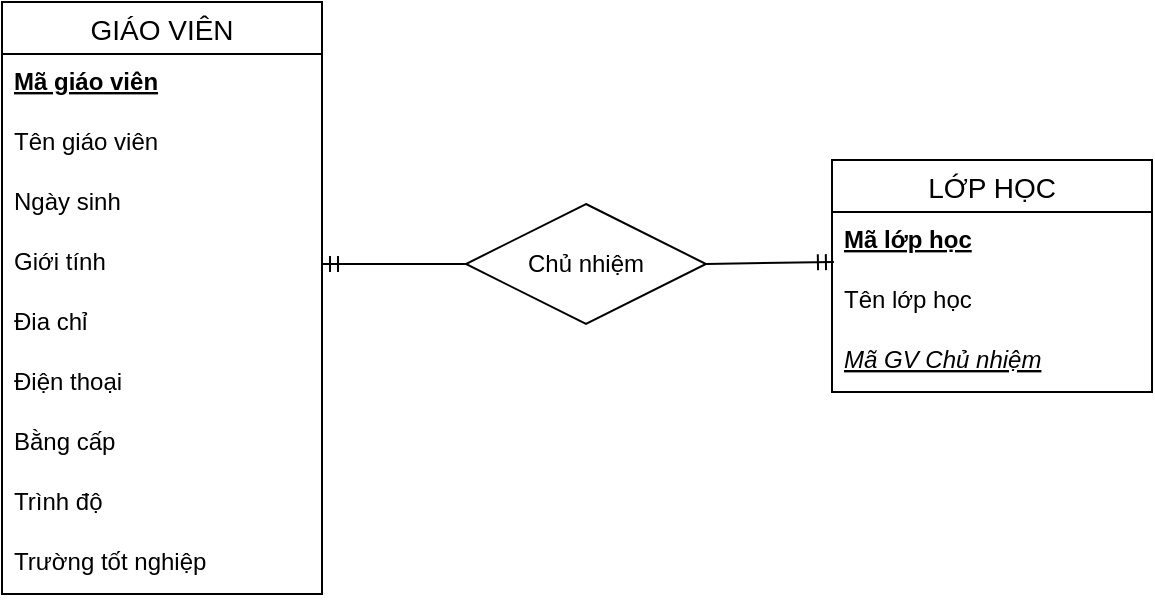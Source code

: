 <mxfile version="14.5.10" type="github">
  <diagram id="Oy-5mNEPC7trALZ5wTI-" name="Page-1">
    <mxGraphModel dx="1369" dy="776" grid="0" gridSize="10" guides="1" tooltips="1" connect="1" arrows="1" fold="1" page="1" pageScale="1" pageWidth="1100" pageHeight="1700" background="#ffffff" math="0" shadow="0">
      <root>
        <mxCell id="0" />
        <mxCell id="1" parent="0" />
        <mxCell id="0B3nSC4ZD-feULJMQGPc-10" value="GIÁO VIÊN" style="swimlane;fontStyle=0;childLayout=stackLayout;horizontal=1;startSize=26;horizontalStack=0;resizeParent=1;resizeParentMax=0;resizeLast=0;collapsible=1;marginBottom=0;align=center;fontSize=14;" vertex="1" parent="1">
          <mxGeometry x="132" y="416" width="160" height="296" as="geometry" />
        </mxCell>
        <mxCell id="0B3nSC4ZD-feULJMQGPc-11" value="Mã giáo viên" style="text;strokeColor=none;fillColor=none;spacingLeft=4;spacingRight=4;overflow=hidden;rotatable=0;points=[[0,0.5],[1,0.5]];portConstraint=eastwest;fontSize=12;fontStyle=5" vertex="1" parent="0B3nSC4ZD-feULJMQGPc-10">
          <mxGeometry y="26" width="160" height="30" as="geometry" />
        </mxCell>
        <mxCell id="0B3nSC4ZD-feULJMQGPc-12" value="Tên giáo viên" style="text;strokeColor=none;fillColor=none;spacingLeft=4;spacingRight=4;overflow=hidden;rotatable=0;points=[[0,0.5],[1,0.5]];portConstraint=eastwest;fontSize=12;" vertex="1" parent="0B3nSC4ZD-feULJMQGPc-10">
          <mxGeometry y="56" width="160" height="30" as="geometry" />
        </mxCell>
        <mxCell id="0B3nSC4ZD-feULJMQGPc-13" value="Ngày sinh" style="text;strokeColor=none;fillColor=none;spacingLeft=4;spacingRight=4;overflow=hidden;rotatable=0;points=[[0,0.5],[1,0.5]];portConstraint=eastwest;fontSize=12;" vertex="1" parent="0B3nSC4ZD-feULJMQGPc-10">
          <mxGeometry y="86" width="160" height="30" as="geometry" />
        </mxCell>
        <mxCell id="0B3nSC4ZD-feULJMQGPc-14" value="Giới tính" style="text;strokeColor=none;fillColor=none;spacingLeft=4;spacingRight=4;overflow=hidden;rotatable=0;points=[[0,0.5],[1,0.5]];portConstraint=eastwest;fontSize=12;" vertex="1" parent="0B3nSC4ZD-feULJMQGPc-10">
          <mxGeometry y="116" width="160" height="30" as="geometry" />
        </mxCell>
        <mxCell id="0B3nSC4ZD-feULJMQGPc-15" value="Đia chỉ" style="text;strokeColor=none;fillColor=none;spacingLeft=4;spacingRight=4;overflow=hidden;rotatable=0;points=[[0,0.5],[1,0.5]];portConstraint=eastwest;fontSize=12;" vertex="1" parent="0B3nSC4ZD-feULJMQGPc-10">
          <mxGeometry y="146" width="160" height="30" as="geometry" />
        </mxCell>
        <mxCell id="0B3nSC4ZD-feULJMQGPc-16" value="Điện thoại" style="text;strokeColor=none;fillColor=none;spacingLeft=4;spacingRight=4;overflow=hidden;rotatable=0;points=[[0,0.5],[1,0.5]];portConstraint=eastwest;fontSize=12;" vertex="1" parent="0B3nSC4ZD-feULJMQGPc-10">
          <mxGeometry y="176" width="160" height="30" as="geometry" />
        </mxCell>
        <mxCell id="0B3nSC4ZD-feULJMQGPc-17" value="Bằng cấp" style="text;strokeColor=none;fillColor=none;spacingLeft=4;spacingRight=4;overflow=hidden;rotatable=0;points=[[0,0.5],[1,0.5]];portConstraint=eastwest;fontSize=12;" vertex="1" parent="0B3nSC4ZD-feULJMQGPc-10">
          <mxGeometry y="206" width="160" height="30" as="geometry" />
        </mxCell>
        <mxCell id="0B3nSC4ZD-feULJMQGPc-18" value="Trình độ" style="text;strokeColor=none;fillColor=none;spacingLeft=4;spacingRight=4;overflow=hidden;rotatable=0;points=[[0,0.5],[1,0.5]];portConstraint=eastwest;fontSize=12;" vertex="1" parent="0B3nSC4ZD-feULJMQGPc-10">
          <mxGeometry y="236" width="160" height="30" as="geometry" />
        </mxCell>
        <mxCell id="0B3nSC4ZD-feULJMQGPc-19" value="Trường tốt nghiệp" style="text;strokeColor=none;fillColor=none;spacingLeft=4;spacingRight=4;overflow=hidden;rotatable=0;points=[[0,0.5],[1,0.5]];portConstraint=eastwest;fontSize=12;" vertex="1" parent="0B3nSC4ZD-feULJMQGPc-10">
          <mxGeometry y="266" width="160" height="30" as="geometry" />
        </mxCell>
        <mxCell id="0B3nSC4ZD-feULJMQGPc-20" value="LỚP HỌC" style="swimlane;fontStyle=0;childLayout=stackLayout;horizontal=1;startSize=26;horizontalStack=0;resizeParent=1;resizeParentMax=0;resizeLast=0;collapsible=1;marginBottom=0;align=center;fontSize=14;" vertex="1" parent="1">
          <mxGeometry x="547" y="495" width="160" height="116" as="geometry" />
        </mxCell>
        <mxCell id="0B3nSC4ZD-feULJMQGPc-21" value="Mã lớp học" style="text;strokeColor=none;fillColor=none;spacingLeft=4;spacingRight=4;overflow=hidden;rotatable=0;points=[[0,0.5],[1,0.5]];portConstraint=eastwest;fontSize=12;fontStyle=5" vertex="1" parent="0B3nSC4ZD-feULJMQGPc-20">
          <mxGeometry y="26" width="160" height="30" as="geometry" />
        </mxCell>
        <mxCell id="0B3nSC4ZD-feULJMQGPc-22" value="Tên lớp học" style="text;strokeColor=none;fillColor=none;spacingLeft=4;spacingRight=4;overflow=hidden;rotatable=0;points=[[0,0.5],[1,0.5]];portConstraint=eastwest;fontSize=12;" vertex="1" parent="0B3nSC4ZD-feULJMQGPc-20">
          <mxGeometry y="56" width="160" height="30" as="geometry" />
        </mxCell>
        <mxCell id="0B3nSC4ZD-feULJMQGPc-23" value="Mã GV Chủ nhiệm" style="text;strokeColor=none;fillColor=none;spacingLeft=4;spacingRight=4;overflow=hidden;rotatable=0;points=[[0,0.5],[1,0.5]];portConstraint=eastwest;fontSize=12;fontStyle=6" vertex="1" parent="0B3nSC4ZD-feULJMQGPc-20">
          <mxGeometry y="86" width="160" height="30" as="geometry" />
        </mxCell>
        <mxCell id="0B3nSC4ZD-feULJMQGPc-27" value="Chủ nhiệm" style="shape=rhombus;perimeter=rhombusPerimeter;whiteSpace=wrap;html=1;align=center;" vertex="1" parent="1">
          <mxGeometry x="364" y="517" width="120" height="60" as="geometry" />
        </mxCell>
        <mxCell id="0B3nSC4ZD-feULJMQGPc-29" value="" style="fontSize=12;html=1;endArrow=ERmandOne;exitX=0;exitY=0.5;exitDx=0;exitDy=0;rounded=0;entryX=1;entryY=0.5;entryDx=0;entryDy=0;" edge="1" parent="1" source="0B3nSC4ZD-feULJMQGPc-27" target="0B3nSC4ZD-feULJMQGPc-14">
          <mxGeometry width="100" height="100" relative="1" as="geometry">
            <mxPoint x="349" y="564" as="sourcePoint" />
            <mxPoint x="847.76" y="723.47" as="targetPoint" />
          </mxGeometry>
        </mxCell>
        <mxCell id="0B3nSC4ZD-feULJMQGPc-30" value="" style="fontSize=12;html=1;endArrow=ERmandOne;entryX=0.006;entryY=0.833;entryDx=0;entryDy=0;exitX=1;exitY=0.5;exitDx=0;exitDy=0;rounded=0;entryPerimeter=0;" edge="1" parent="1" source="0B3nSC4ZD-feULJMQGPc-27" target="0B3nSC4ZD-feULJMQGPc-21">
          <mxGeometry width="100" height="100" relative="1" as="geometry">
            <mxPoint x="359" y="574" as="sourcePoint" />
            <mxPoint x="654" y="450" as="targetPoint" />
          </mxGeometry>
        </mxCell>
      </root>
    </mxGraphModel>
  </diagram>
</mxfile>
